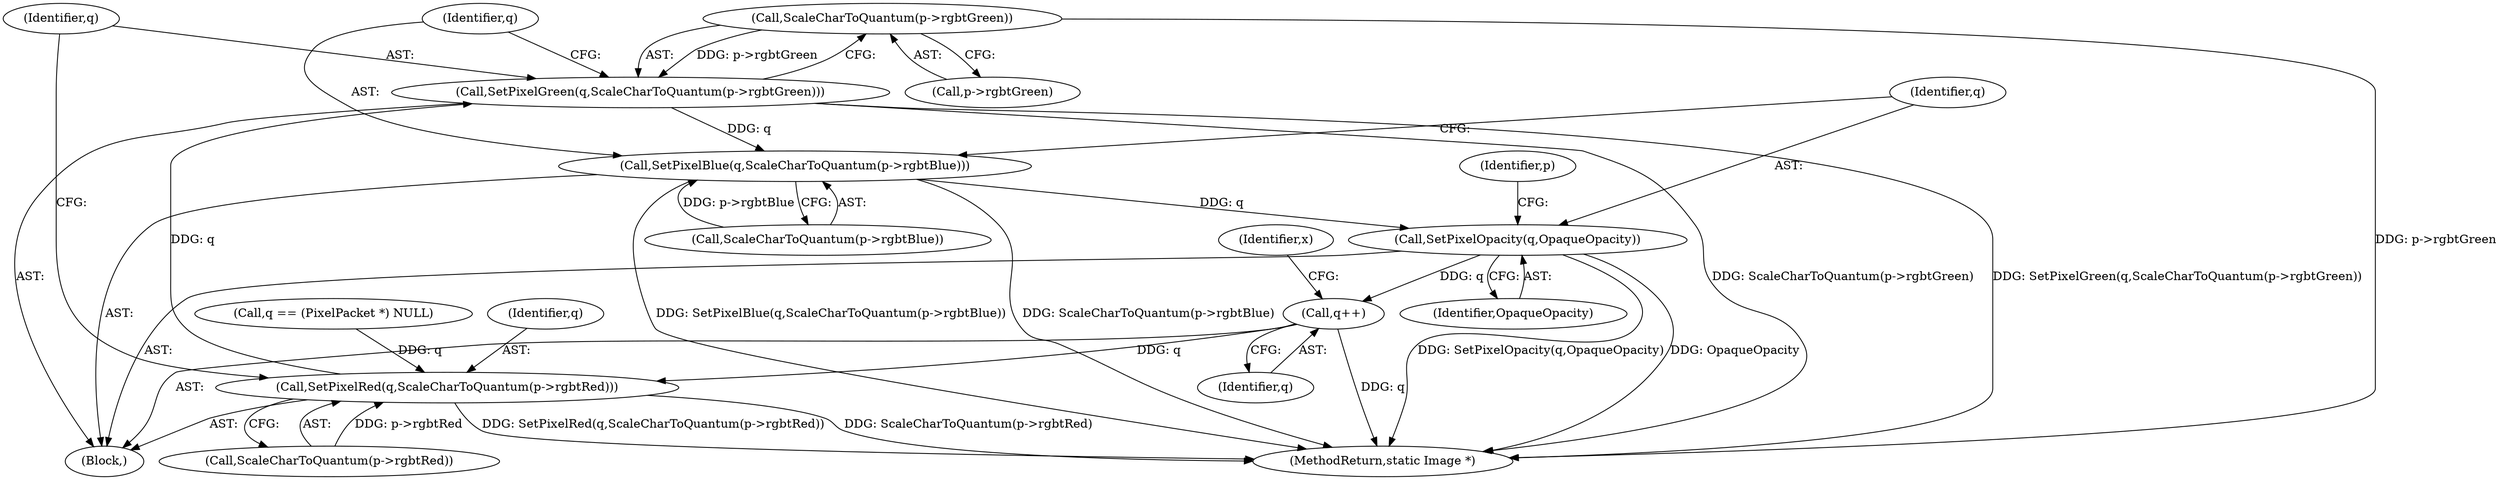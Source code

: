 digraph "0_ImageMagick_f6e9d0d9955e85bdd7540b251cd50d598dacc5e6_55@pointer" {
"1000487" [label="(Call,ScaleCharToQuantum(p->rgbtGreen))"];
"1000485" [label="(Call,SetPixelGreen(q,ScaleCharToQuantum(p->rgbtGreen)))"];
"1000491" [label="(Call,SetPixelBlue(q,ScaleCharToQuantum(p->rgbtBlue)))"];
"1000497" [label="(Call,SetPixelOpacity(q,OpaqueOpacity))"];
"1000502" [label="(Call,q++)"];
"1000479" [label="(Call,SetPixelRed(q,ScaleCharToQuantum(p->rgbtRed)))"];
"1000485" [label="(Call,SetPixelGreen(q,ScaleCharToQuantum(p->rgbtGreen)))"];
"1000498" [label="(Identifier,q)"];
"1000503" [label="(Identifier,q)"];
"1000479" [label="(Call,SetPixelRed(q,ScaleCharToQuantum(p->rgbtRed)))"];
"1000488" [label="(Call,p->rgbtGreen)"];
"1000491" [label="(Call,SetPixelBlue(q,ScaleCharToQuantum(p->rgbtBlue)))"];
"1000493" [label="(Call,ScaleCharToQuantum(p->rgbtBlue))"];
"1000502" [label="(Call,q++)"];
"1000481" [label="(Call,ScaleCharToQuantum(p->rgbtRed))"];
"1000497" [label="(Call,SetPixelOpacity(q,OpaqueOpacity))"];
"1000477" [label="(Identifier,x)"];
"1000492" [label="(Identifier,q)"];
"1000480" [label="(Identifier,q)"];
"1000499" [label="(Identifier,OpaqueOpacity)"];
"1000487" [label="(Call,ScaleCharToQuantum(p->rgbtGreen))"];
"1000459" [label="(Call,q == (PixelPacket *) NULL)"];
"1000478" [label="(Block,)"];
"1000519" [label="(MethodReturn,static Image *)"];
"1000501" [label="(Identifier,p)"];
"1000486" [label="(Identifier,q)"];
"1000487" -> "1000485"  [label="AST: "];
"1000487" -> "1000488"  [label="CFG: "];
"1000488" -> "1000487"  [label="AST: "];
"1000485" -> "1000487"  [label="CFG: "];
"1000487" -> "1000519"  [label="DDG: p->rgbtGreen"];
"1000487" -> "1000485"  [label="DDG: p->rgbtGreen"];
"1000485" -> "1000478"  [label="AST: "];
"1000486" -> "1000485"  [label="AST: "];
"1000492" -> "1000485"  [label="CFG: "];
"1000485" -> "1000519"  [label="DDG: ScaleCharToQuantum(p->rgbtGreen)"];
"1000485" -> "1000519"  [label="DDG: SetPixelGreen(q,ScaleCharToQuantum(p->rgbtGreen))"];
"1000479" -> "1000485"  [label="DDG: q"];
"1000485" -> "1000491"  [label="DDG: q"];
"1000491" -> "1000478"  [label="AST: "];
"1000491" -> "1000493"  [label="CFG: "];
"1000492" -> "1000491"  [label="AST: "];
"1000493" -> "1000491"  [label="AST: "];
"1000498" -> "1000491"  [label="CFG: "];
"1000491" -> "1000519"  [label="DDG: ScaleCharToQuantum(p->rgbtBlue)"];
"1000491" -> "1000519"  [label="DDG: SetPixelBlue(q,ScaleCharToQuantum(p->rgbtBlue))"];
"1000493" -> "1000491"  [label="DDG: p->rgbtBlue"];
"1000491" -> "1000497"  [label="DDG: q"];
"1000497" -> "1000478"  [label="AST: "];
"1000497" -> "1000499"  [label="CFG: "];
"1000498" -> "1000497"  [label="AST: "];
"1000499" -> "1000497"  [label="AST: "];
"1000501" -> "1000497"  [label="CFG: "];
"1000497" -> "1000519"  [label="DDG: SetPixelOpacity(q,OpaqueOpacity)"];
"1000497" -> "1000519"  [label="DDG: OpaqueOpacity"];
"1000497" -> "1000502"  [label="DDG: q"];
"1000502" -> "1000478"  [label="AST: "];
"1000502" -> "1000503"  [label="CFG: "];
"1000503" -> "1000502"  [label="AST: "];
"1000477" -> "1000502"  [label="CFG: "];
"1000502" -> "1000519"  [label="DDG: q"];
"1000502" -> "1000479"  [label="DDG: q"];
"1000479" -> "1000478"  [label="AST: "];
"1000479" -> "1000481"  [label="CFG: "];
"1000480" -> "1000479"  [label="AST: "];
"1000481" -> "1000479"  [label="AST: "];
"1000486" -> "1000479"  [label="CFG: "];
"1000479" -> "1000519"  [label="DDG: SetPixelRed(q,ScaleCharToQuantum(p->rgbtRed))"];
"1000479" -> "1000519"  [label="DDG: ScaleCharToQuantum(p->rgbtRed)"];
"1000459" -> "1000479"  [label="DDG: q"];
"1000481" -> "1000479"  [label="DDG: p->rgbtRed"];
}
